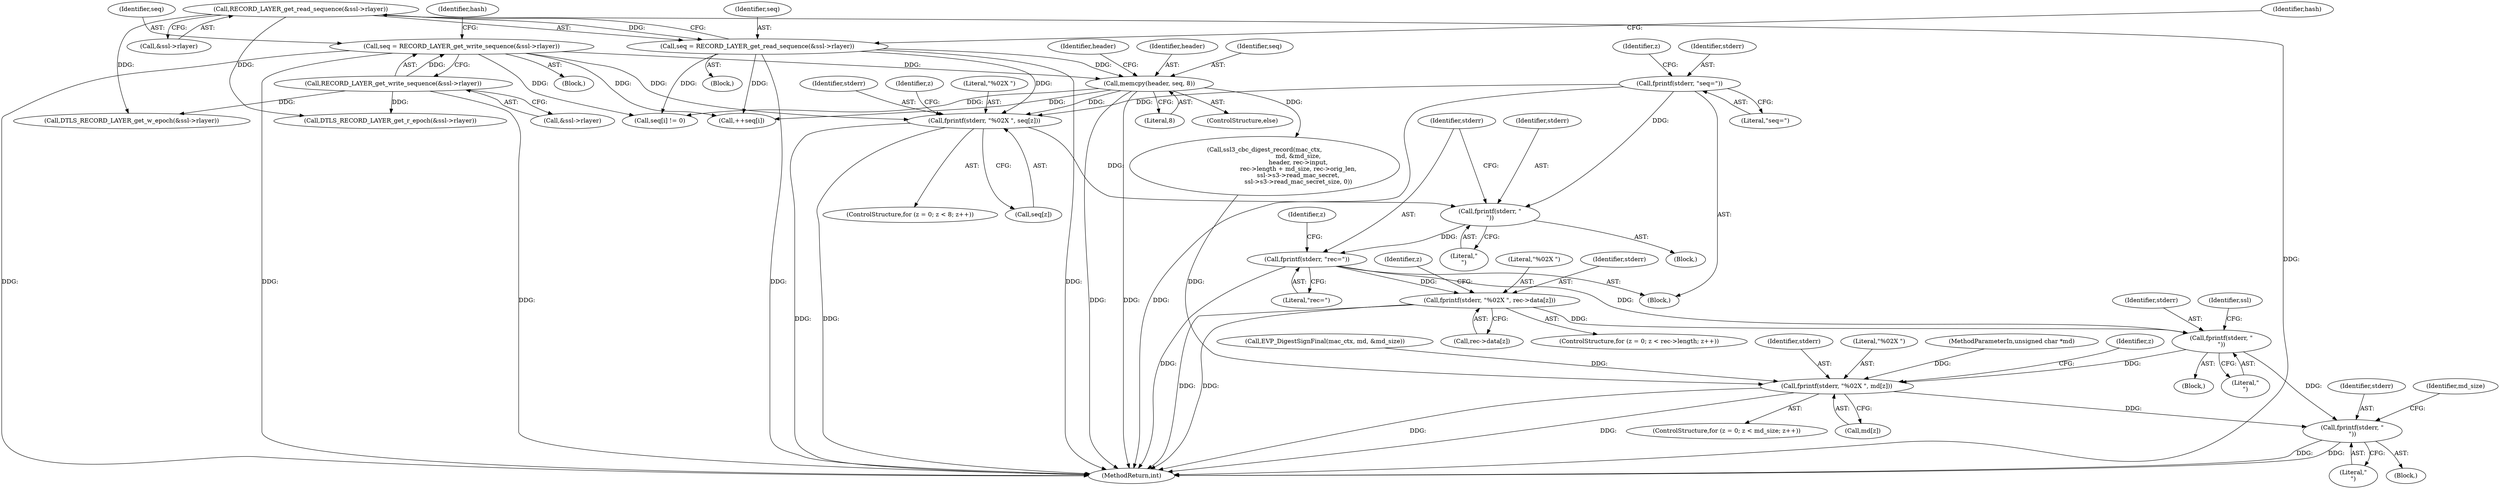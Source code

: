 digraph "0_openssl_4ad93618d26a3ea23d36ad5498ff4f59eff3a4d2_3@array" {
"1000447" [label="(Call,fprintf(stderr, \"%02X \", rec->data[z]))"];
"1000431" [label="(Call,fprintf(stderr, \"rec=\"))"];
"1000428" [label="(Call,fprintf(stderr, \"\n\"))"];
"1000408" [label="(Call,fprintf(stderr, \"seq=\"))"];
"1000422" [label="(Call,fprintf(stderr, \"%02X \", seq[z]))"];
"1000236" [label="(Call,memcpy(header, seq, 8))"];
"1000138" [label="(Call,seq = RECORD_LAYER_get_write_sequence(&ssl->rlayer))"];
"1000140" [label="(Call,RECORD_LAYER_get_write_sequence(&ssl->rlayer))"];
"1000152" [label="(Call,seq = RECORD_LAYER_get_read_sequence(&ssl->rlayer))"];
"1000154" [label="(Call,RECORD_LAYER_get_read_sequence(&ssl->rlayer))"];
"1000455" [label="(Call,fprintf(stderr, \"\n\"))"];
"1000495" [label="(Call,fprintf(stderr, \"%02X \", md[z]))"];
"1000501" [label="(Call,fprintf(stderr, \"\n\"))"];
"1000430" [label="(Literal,\"\n\")"];
"1000242" [label="(Identifier,header)"];
"1000506" [label="(MethodReturn,int)"];
"1000433" [label="(Literal,\"rec=\")"];
"1000213" [label="(Call,DTLS_RECORD_LAYER_get_w_epoch(&ssl->rlayer))"];
"1000411" [label="(Block,)"];
"1000137" [label="(Block,)"];
"1000141" [label="(Call,&ssl->rlayer)"];
"1000237" [label="(Identifier,header)"];
"1000478" [label="(Call,seq[i] != 0)"];
"1000423" [label="(Identifier,stderr)"];
"1000151" [label="(Block,)"];
"1000456" [label="(Identifier,stderr)"];
"1000155" [label="(Call,&ssl->rlayer)"];
"1000432" [label="(Identifier,stderr)"];
"1000502" [label="(Identifier,stderr)"];
"1000505" [label="(Identifier,md_size)"];
"1000153" [label="(Identifier,seq)"];
"1000496" [label="(Identifier,stderr)"];
"1000152" [label="(Call,seq = RECORD_LAYER_get_read_sequence(&ssl->rlayer))"];
"1000497" [label="(Literal,\"%02X \")"];
"1000106" [label="(MethodParameterIn,unsigned char *md)"];
"1000413" [label="(ControlStructure,for (z = 0; z < 8; z++))"];
"1000140" [label="(Call,RECORD_LAYER_get_write_sequence(&ssl->rlayer))"];
"1000239" [label="(Literal,8)"];
"1000160" [label="(Identifier,hash)"];
"1000447" [label="(Call,fprintf(stderr, \"%02X \", rec->data[z]))"];
"1000434" [label="(Block,)"];
"1000431" [label="(Call,fprintf(stderr, \"rec=\"))"];
"1000410" [label="(Literal,\"seq=\")"];
"1000425" [label="(Call,seq[z])"];
"1000457" [label="(Literal,\"\n\")"];
"1000494" [label="(Identifier,z)"];
"1000436" [label="(ControlStructure,for (z = 0; z < rec->length; z++))"];
"1000408" [label="(Call,fprintf(stderr, \"seq=\"))"];
"1000446" [label="(Identifier,z)"];
"1000484" [label="(Block,)"];
"1000421" [label="(Identifier,z)"];
"1000438" [label="(Identifier,z)"];
"1000498" [label="(Call,md[z])"];
"1000154" [label="(Call,RECORD_LAYER_get_read_sequence(&ssl->rlayer))"];
"1000415" [label="(Identifier,z)"];
"1000461" [label="(Identifier,ssl)"];
"1000305" [label="(Call,ssl3_cbc_digest_record(mac_ctx,\n                                   md, &md_size,\n                                   header, rec->input,\n                                   rec->length + md_size, rec->orig_len,\n                                   ssl->s3->read_mac_secret,\n                                   ssl->s3->read_mac_secret_size, 0))"];
"1000363" [label="(Call,EVP_DigestSignFinal(mac_ctx, md, &md_size))"];
"1000422" [label="(Call,fprintf(stderr, \"%02X \", seq[z]))"];
"1000139" [label="(Identifier,seq)"];
"1000455" [label="(Call,fprintf(stderr, \"\n\"))"];
"1000218" [label="(Call,DTLS_RECORD_LAYER_get_r_epoch(&ssl->rlayer))"];
"1000495" [label="(Call,fprintf(stderr, \"%02X \", md[z]))"];
"1000473" [label="(Call,++seq[i])"];
"1000428" [label="(Call,fprintf(stderr, \"\n\"))"];
"1000238" [label="(Identifier,seq)"];
"1000449" [label="(Literal,\"%02X \")"];
"1000503" [label="(Literal,\"\n\")"];
"1000429" [label="(Identifier,stderr)"];
"1000146" [label="(Identifier,hash)"];
"1000486" [label="(ControlStructure,for (z = 0; z < md_size; z++))"];
"1000236" [label="(Call,memcpy(header, seq, 8))"];
"1000108" [label="(Block,)"];
"1000501" [label="(Call,fprintf(stderr, \"\n\"))"];
"1000424" [label="(Literal,\"%02X \")"];
"1000409" [label="(Identifier,stderr)"];
"1000450" [label="(Call,rec->data[z])"];
"1000138" [label="(Call,seq = RECORD_LAYER_get_write_sequence(&ssl->rlayer))"];
"1000235" [label="(ControlStructure,else)"];
"1000448" [label="(Identifier,stderr)"];
"1000447" -> "1000436"  [label="AST: "];
"1000447" -> "1000450"  [label="CFG: "];
"1000448" -> "1000447"  [label="AST: "];
"1000449" -> "1000447"  [label="AST: "];
"1000450" -> "1000447"  [label="AST: "];
"1000446" -> "1000447"  [label="CFG: "];
"1000447" -> "1000506"  [label="DDG: "];
"1000447" -> "1000506"  [label="DDG: "];
"1000431" -> "1000447"  [label="DDG: "];
"1000447" -> "1000455"  [label="DDG: "];
"1000431" -> "1000108"  [label="AST: "];
"1000431" -> "1000433"  [label="CFG: "];
"1000432" -> "1000431"  [label="AST: "];
"1000433" -> "1000431"  [label="AST: "];
"1000438" -> "1000431"  [label="CFG: "];
"1000431" -> "1000506"  [label="DDG: "];
"1000428" -> "1000431"  [label="DDG: "];
"1000431" -> "1000455"  [label="DDG: "];
"1000428" -> "1000411"  [label="AST: "];
"1000428" -> "1000430"  [label="CFG: "];
"1000429" -> "1000428"  [label="AST: "];
"1000430" -> "1000428"  [label="AST: "];
"1000432" -> "1000428"  [label="CFG: "];
"1000408" -> "1000428"  [label="DDG: "];
"1000422" -> "1000428"  [label="DDG: "];
"1000408" -> "1000108"  [label="AST: "];
"1000408" -> "1000410"  [label="CFG: "];
"1000409" -> "1000408"  [label="AST: "];
"1000410" -> "1000408"  [label="AST: "];
"1000415" -> "1000408"  [label="CFG: "];
"1000408" -> "1000506"  [label="DDG: "];
"1000408" -> "1000422"  [label="DDG: "];
"1000422" -> "1000413"  [label="AST: "];
"1000422" -> "1000425"  [label="CFG: "];
"1000423" -> "1000422"  [label="AST: "];
"1000424" -> "1000422"  [label="AST: "];
"1000425" -> "1000422"  [label="AST: "];
"1000421" -> "1000422"  [label="CFG: "];
"1000422" -> "1000506"  [label="DDG: "];
"1000422" -> "1000506"  [label="DDG: "];
"1000236" -> "1000422"  [label="DDG: "];
"1000138" -> "1000422"  [label="DDG: "];
"1000152" -> "1000422"  [label="DDG: "];
"1000236" -> "1000235"  [label="AST: "];
"1000236" -> "1000239"  [label="CFG: "];
"1000237" -> "1000236"  [label="AST: "];
"1000238" -> "1000236"  [label="AST: "];
"1000239" -> "1000236"  [label="AST: "];
"1000242" -> "1000236"  [label="CFG: "];
"1000236" -> "1000506"  [label="DDG: "];
"1000236" -> "1000506"  [label="DDG: "];
"1000138" -> "1000236"  [label="DDG: "];
"1000152" -> "1000236"  [label="DDG: "];
"1000236" -> "1000305"  [label="DDG: "];
"1000236" -> "1000473"  [label="DDG: "];
"1000236" -> "1000478"  [label="DDG: "];
"1000138" -> "1000137"  [label="AST: "];
"1000138" -> "1000140"  [label="CFG: "];
"1000139" -> "1000138"  [label="AST: "];
"1000140" -> "1000138"  [label="AST: "];
"1000146" -> "1000138"  [label="CFG: "];
"1000138" -> "1000506"  [label="DDG: "];
"1000138" -> "1000506"  [label="DDG: "];
"1000140" -> "1000138"  [label="DDG: "];
"1000138" -> "1000473"  [label="DDG: "];
"1000138" -> "1000478"  [label="DDG: "];
"1000140" -> "1000141"  [label="CFG: "];
"1000141" -> "1000140"  [label="AST: "];
"1000140" -> "1000506"  [label="DDG: "];
"1000140" -> "1000213"  [label="DDG: "];
"1000140" -> "1000218"  [label="DDG: "];
"1000152" -> "1000151"  [label="AST: "];
"1000152" -> "1000154"  [label="CFG: "];
"1000153" -> "1000152"  [label="AST: "];
"1000154" -> "1000152"  [label="AST: "];
"1000160" -> "1000152"  [label="CFG: "];
"1000152" -> "1000506"  [label="DDG: "];
"1000152" -> "1000506"  [label="DDG: "];
"1000154" -> "1000152"  [label="DDG: "];
"1000152" -> "1000473"  [label="DDG: "];
"1000152" -> "1000478"  [label="DDG: "];
"1000154" -> "1000155"  [label="CFG: "];
"1000155" -> "1000154"  [label="AST: "];
"1000154" -> "1000506"  [label="DDG: "];
"1000154" -> "1000213"  [label="DDG: "];
"1000154" -> "1000218"  [label="DDG: "];
"1000455" -> "1000434"  [label="AST: "];
"1000455" -> "1000457"  [label="CFG: "];
"1000456" -> "1000455"  [label="AST: "];
"1000457" -> "1000455"  [label="AST: "];
"1000461" -> "1000455"  [label="CFG: "];
"1000455" -> "1000495"  [label="DDG: "];
"1000455" -> "1000501"  [label="DDG: "];
"1000495" -> "1000486"  [label="AST: "];
"1000495" -> "1000498"  [label="CFG: "];
"1000496" -> "1000495"  [label="AST: "];
"1000497" -> "1000495"  [label="AST: "];
"1000498" -> "1000495"  [label="AST: "];
"1000494" -> "1000495"  [label="CFG: "];
"1000495" -> "1000506"  [label="DDG: "];
"1000495" -> "1000506"  [label="DDG: "];
"1000363" -> "1000495"  [label="DDG: "];
"1000305" -> "1000495"  [label="DDG: "];
"1000106" -> "1000495"  [label="DDG: "];
"1000495" -> "1000501"  [label="DDG: "];
"1000501" -> "1000484"  [label="AST: "];
"1000501" -> "1000503"  [label="CFG: "];
"1000502" -> "1000501"  [label="AST: "];
"1000503" -> "1000501"  [label="AST: "];
"1000505" -> "1000501"  [label="CFG: "];
"1000501" -> "1000506"  [label="DDG: "];
"1000501" -> "1000506"  [label="DDG: "];
}
